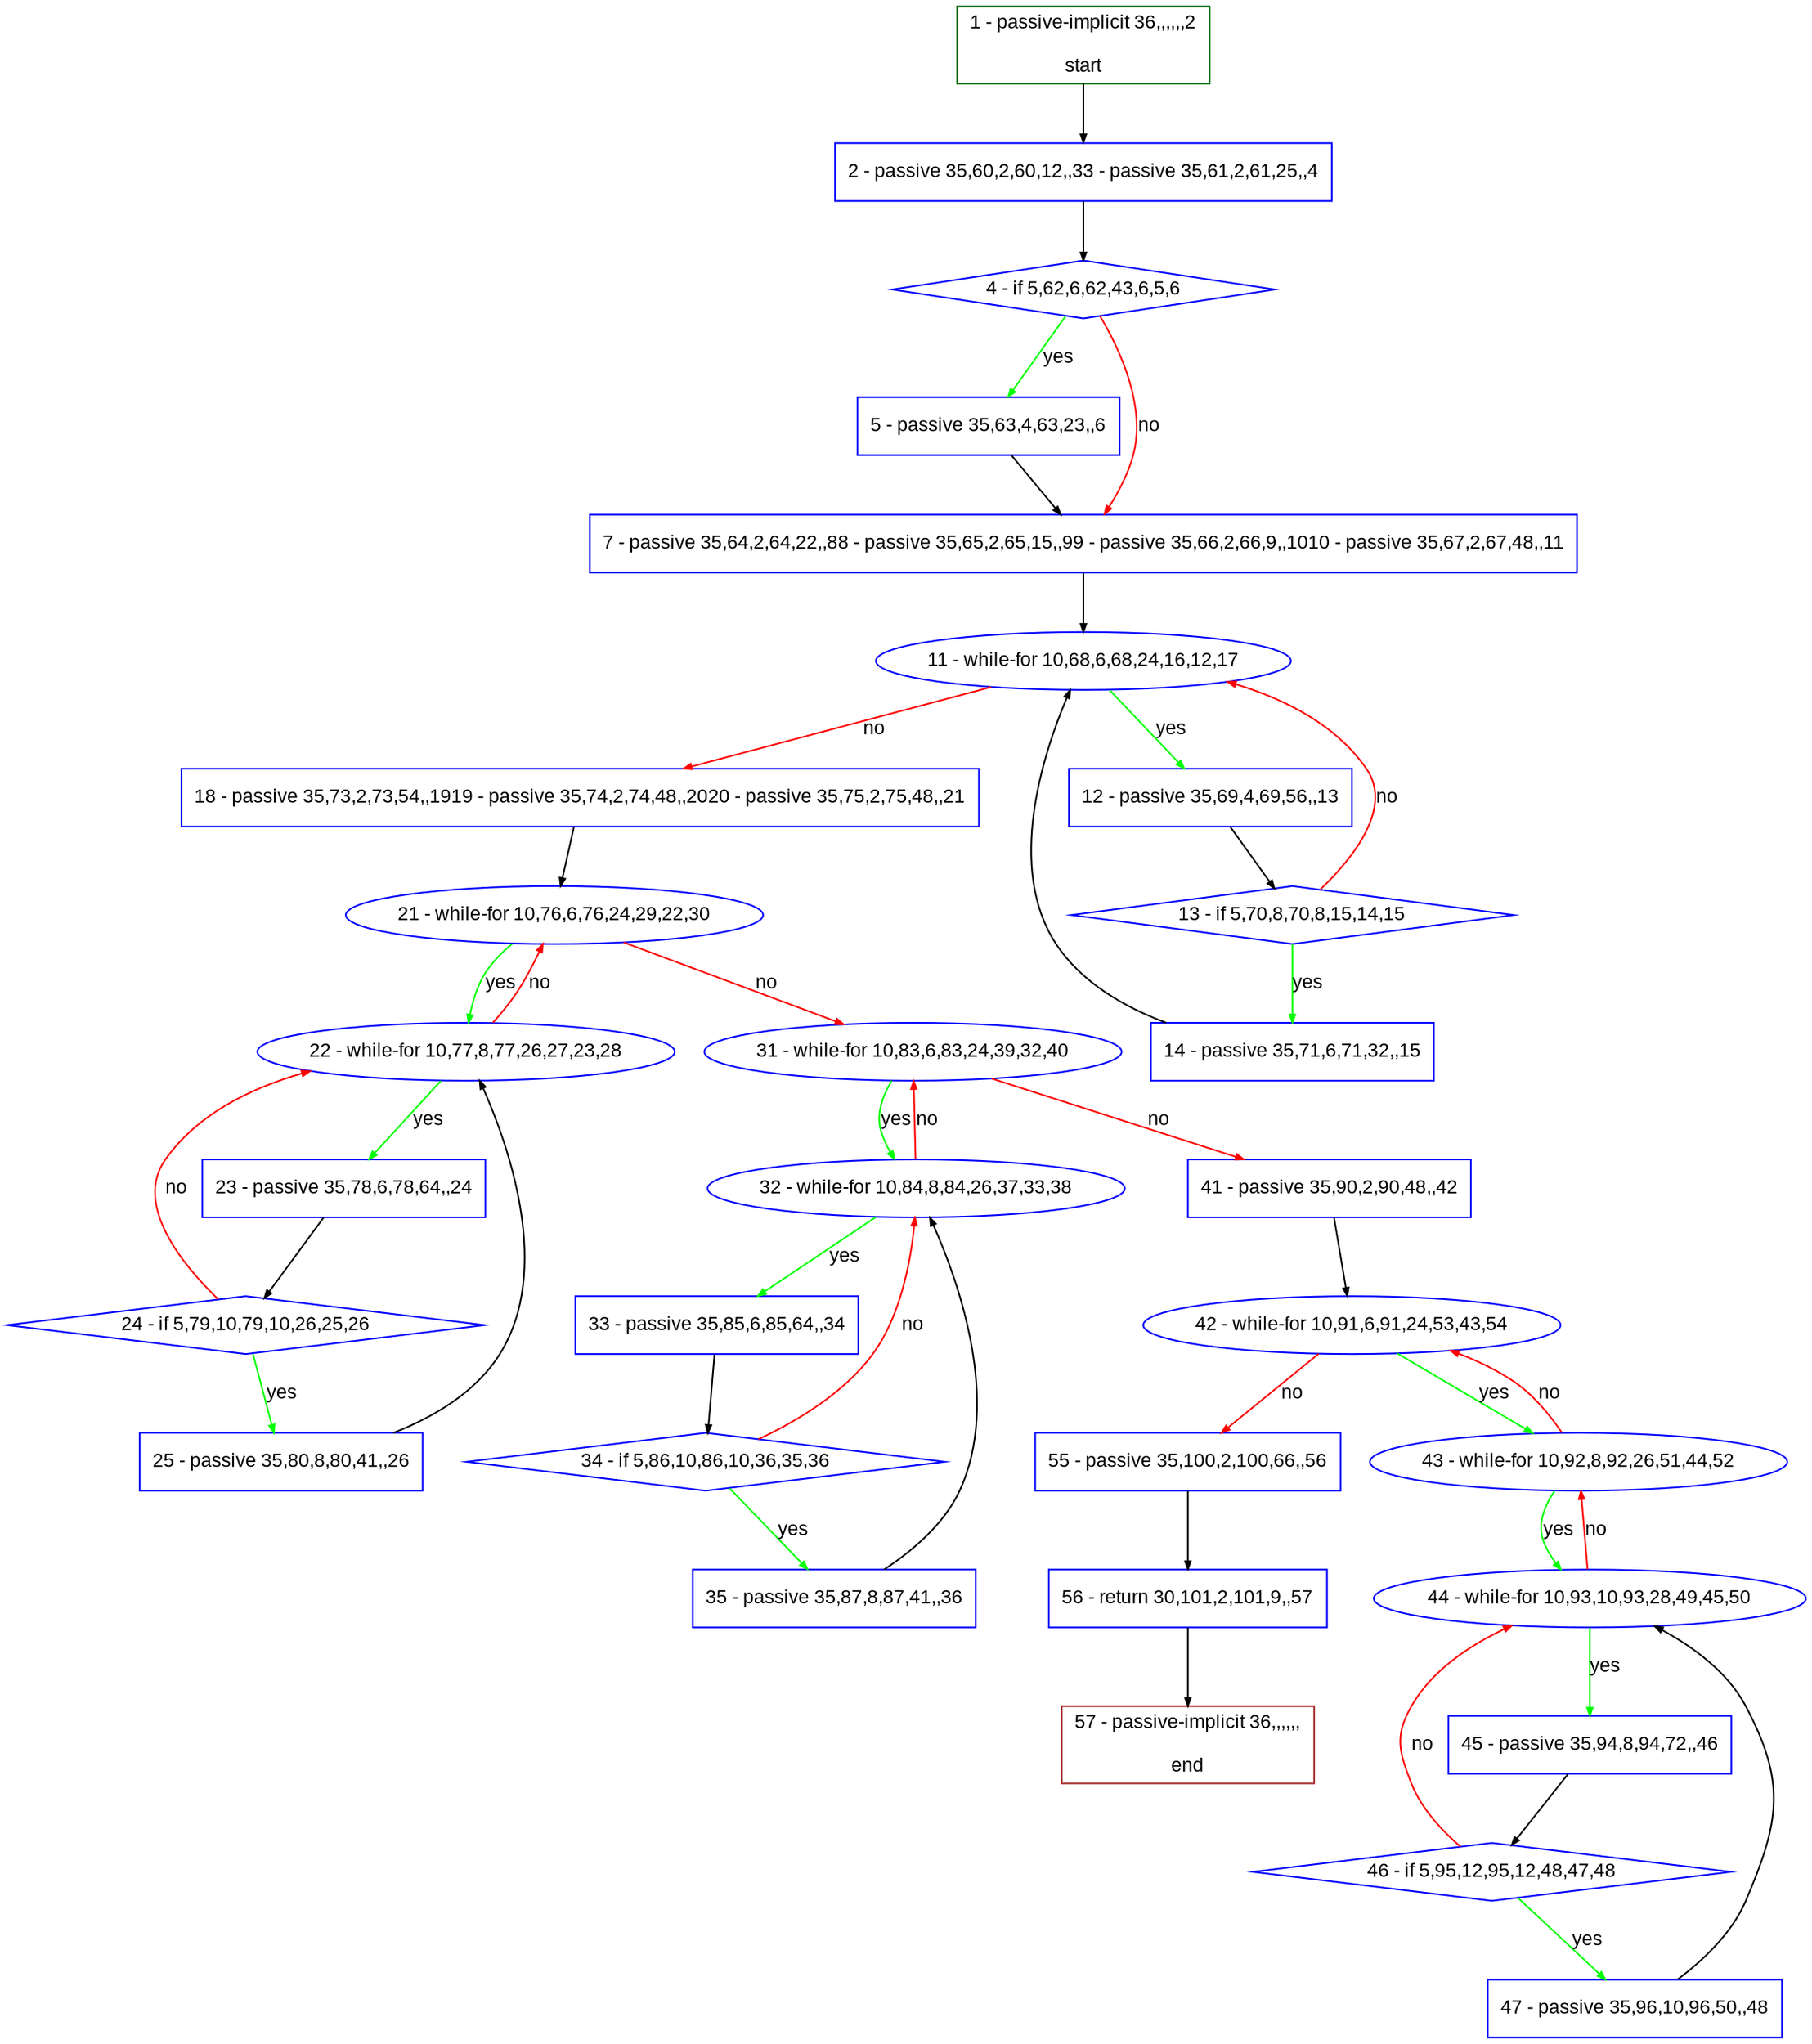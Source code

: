 digraph "" {
  graph [pack="true", label="", fontsize="12", packmode="clust", fontname="Arial", fillcolor="#FFFFCC", bgcolor="white", style="rounded,filled", compound="true"];
  node [node_initialized="no", label="", color="grey", fontsize="12", fillcolor="white", fontname="Arial", style="filled", shape="rectangle", compound="true", fixedsize="false"];
  edge [fontcolor="black", arrowhead="normal", arrowtail="none", arrowsize="0.5", ltail="", label="", color="black", fontsize="12", lhead="", fontname="Arial", dir="forward", compound="true"];
  __N1 [label="2 - passive 35,60,2,60,12,,33 - passive 35,61,2,61,25,,4", color="#0000ff", fillcolor="#ffffff", style="filled", shape="box"];
  __N2 [label="1 - passive-implicit 36,,,,,,2\n\nstart", color="#006400", fillcolor="#ffffff", style="filled", shape="box"];
  __N3 [label="4 - if 5,62,6,62,43,6,5,6", color="#0000ff", fillcolor="#ffffff", style="filled", shape="diamond"];
  __N4 [label="5 - passive 35,63,4,63,23,,6", color="#0000ff", fillcolor="#ffffff", style="filled", shape="box"];
  __N5 [label="7 - passive 35,64,2,64,22,,88 - passive 35,65,2,65,15,,99 - passive 35,66,2,66,9,,1010 - passive 35,67,2,67,48,,11", color="#0000ff", fillcolor="#ffffff", style="filled", shape="box"];
  __N6 [label="11 - while-for 10,68,6,68,24,16,12,17", color="#0000ff", fillcolor="#ffffff", style="filled", shape="oval"];
  __N7 [label="12 - passive 35,69,4,69,56,,13", color="#0000ff", fillcolor="#ffffff", style="filled", shape="box"];
  __N8 [label="18 - passive 35,73,2,73,54,,1919 - passive 35,74,2,74,48,,2020 - passive 35,75,2,75,48,,21", color="#0000ff", fillcolor="#ffffff", style="filled", shape="box"];
  __N9 [label="13 - if 5,70,8,70,8,15,14,15", color="#0000ff", fillcolor="#ffffff", style="filled", shape="diamond"];
  __N10 [label="14 - passive 35,71,6,71,32,,15", color="#0000ff", fillcolor="#ffffff", style="filled", shape="box"];
  __N11 [label="21 - while-for 10,76,6,76,24,29,22,30", color="#0000ff", fillcolor="#ffffff", style="filled", shape="oval"];
  __N12 [label="22 - while-for 10,77,8,77,26,27,23,28", color="#0000ff", fillcolor="#ffffff", style="filled", shape="oval"];
  __N13 [label="31 - while-for 10,83,6,83,24,39,32,40", color="#0000ff", fillcolor="#ffffff", style="filled", shape="oval"];
  __N14 [label="23 - passive 35,78,6,78,64,,24", color="#0000ff", fillcolor="#ffffff", style="filled", shape="box"];
  __N15 [label="24 - if 5,79,10,79,10,26,25,26", color="#0000ff", fillcolor="#ffffff", style="filled", shape="diamond"];
  __N16 [label="25 - passive 35,80,8,80,41,,26", color="#0000ff", fillcolor="#ffffff", style="filled", shape="box"];
  __N17 [label="32 - while-for 10,84,8,84,26,37,33,38", color="#0000ff", fillcolor="#ffffff", style="filled", shape="oval"];
  __N18 [label="41 - passive 35,90,2,90,48,,42", color="#0000ff", fillcolor="#ffffff", style="filled", shape="box"];
  __N19 [label="33 - passive 35,85,6,85,64,,34", color="#0000ff", fillcolor="#ffffff", style="filled", shape="box"];
  __N20 [label="34 - if 5,86,10,86,10,36,35,36", color="#0000ff", fillcolor="#ffffff", style="filled", shape="diamond"];
  __N21 [label="35 - passive 35,87,8,87,41,,36", color="#0000ff", fillcolor="#ffffff", style="filled", shape="box"];
  __N22 [label="42 - while-for 10,91,6,91,24,53,43,54", color="#0000ff", fillcolor="#ffffff", style="filled", shape="oval"];
  __N23 [label="43 - while-for 10,92,8,92,26,51,44,52", color="#0000ff", fillcolor="#ffffff", style="filled", shape="oval"];
  __N24 [label="55 - passive 35,100,2,100,66,,56", color="#0000ff", fillcolor="#ffffff", style="filled", shape="box"];
  __N25 [label="44 - while-for 10,93,10,93,28,49,45,50", color="#0000ff", fillcolor="#ffffff", style="filled", shape="oval"];
  __N26 [label="45 - passive 35,94,8,94,72,,46", color="#0000ff", fillcolor="#ffffff", style="filled", shape="box"];
  __N27 [label="46 - if 5,95,12,95,12,48,47,48", color="#0000ff", fillcolor="#ffffff", style="filled", shape="diamond"];
  __N28 [label="47 - passive 35,96,10,96,50,,48", color="#0000ff", fillcolor="#ffffff", style="filled", shape="box"];
  __N29 [label="56 - return 30,101,2,101,9,,57", color="#0000ff", fillcolor="#ffffff", style="filled", shape="box"];
  __N30 [label="57 - passive-implicit 36,,,,,,\n\nend", color="#a52a2a", fillcolor="#ffffff", style="filled", shape="box"];
  __N2 -> __N1 [arrowhead="normal", arrowtail="none", color="#000000", label="", dir="forward"];
  __N1 -> __N3 [arrowhead="normal", arrowtail="none", color="#000000", label="", dir="forward"];
  __N3 -> __N4 [arrowhead="normal", arrowtail="none", color="#00ff00", label="yes", dir="forward"];
  __N3 -> __N5 [arrowhead="normal", arrowtail="none", color="#ff0000", label="no", dir="forward"];
  __N4 -> __N5 [arrowhead="normal", arrowtail="none", color="#000000", label="", dir="forward"];
  __N5 -> __N6 [arrowhead="normal", arrowtail="none", color="#000000", label="", dir="forward"];
  __N6 -> __N7 [arrowhead="normal", arrowtail="none", color="#00ff00", label="yes", dir="forward"];
  __N6 -> __N8 [arrowhead="normal", arrowtail="none", color="#ff0000", label="no", dir="forward"];
  __N7 -> __N9 [arrowhead="normal", arrowtail="none", color="#000000", label="", dir="forward"];
  __N9 -> __N6 [arrowhead="normal", arrowtail="none", color="#ff0000", label="no", dir="forward"];
  __N9 -> __N10 [arrowhead="normal", arrowtail="none", color="#00ff00", label="yes", dir="forward"];
  __N10 -> __N6 [arrowhead="normal", arrowtail="none", color="#000000", label="", dir="forward"];
  __N8 -> __N11 [arrowhead="normal", arrowtail="none", color="#000000", label="", dir="forward"];
  __N11 -> __N12 [arrowhead="normal", arrowtail="none", color="#00ff00", label="yes", dir="forward"];
  __N12 -> __N11 [arrowhead="normal", arrowtail="none", color="#ff0000", label="no", dir="forward"];
  __N11 -> __N13 [arrowhead="normal", arrowtail="none", color="#ff0000", label="no", dir="forward"];
  __N12 -> __N14 [arrowhead="normal", arrowtail="none", color="#00ff00", label="yes", dir="forward"];
  __N14 -> __N15 [arrowhead="normal", arrowtail="none", color="#000000", label="", dir="forward"];
  __N15 -> __N12 [arrowhead="normal", arrowtail="none", color="#ff0000", label="no", dir="forward"];
  __N15 -> __N16 [arrowhead="normal", arrowtail="none", color="#00ff00", label="yes", dir="forward"];
  __N16 -> __N12 [arrowhead="normal", arrowtail="none", color="#000000", label="", dir="forward"];
  __N13 -> __N17 [arrowhead="normal", arrowtail="none", color="#00ff00", label="yes", dir="forward"];
  __N17 -> __N13 [arrowhead="normal", arrowtail="none", color="#ff0000", label="no", dir="forward"];
  __N13 -> __N18 [arrowhead="normal", arrowtail="none", color="#ff0000", label="no", dir="forward"];
  __N17 -> __N19 [arrowhead="normal", arrowtail="none", color="#00ff00", label="yes", dir="forward"];
  __N19 -> __N20 [arrowhead="normal", arrowtail="none", color="#000000", label="", dir="forward"];
  __N20 -> __N17 [arrowhead="normal", arrowtail="none", color="#ff0000", label="no", dir="forward"];
  __N20 -> __N21 [arrowhead="normal", arrowtail="none", color="#00ff00", label="yes", dir="forward"];
  __N21 -> __N17 [arrowhead="normal", arrowtail="none", color="#000000", label="", dir="forward"];
  __N18 -> __N22 [arrowhead="normal", arrowtail="none", color="#000000", label="", dir="forward"];
  __N22 -> __N23 [arrowhead="normal", arrowtail="none", color="#00ff00", label="yes", dir="forward"];
  __N23 -> __N22 [arrowhead="normal", arrowtail="none", color="#ff0000", label="no", dir="forward"];
  __N22 -> __N24 [arrowhead="normal", arrowtail="none", color="#ff0000", label="no", dir="forward"];
  __N23 -> __N25 [arrowhead="normal", arrowtail="none", color="#00ff00", label="yes", dir="forward"];
  __N25 -> __N23 [arrowhead="normal", arrowtail="none", color="#ff0000", label="no", dir="forward"];
  __N25 -> __N26 [arrowhead="normal", arrowtail="none", color="#00ff00", label="yes", dir="forward"];
  __N26 -> __N27 [arrowhead="normal", arrowtail="none", color="#000000", label="", dir="forward"];
  __N27 -> __N25 [arrowhead="normal", arrowtail="none", color="#ff0000", label="no", dir="forward"];
  __N27 -> __N28 [arrowhead="normal", arrowtail="none", color="#00ff00", label="yes", dir="forward"];
  __N28 -> __N25 [arrowhead="normal", arrowtail="none", color="#000000", label="", dir="forward"];
  __N24 -> __N29 [arrowhead="normal", arrowtail="none", color="#000000", label="", dir="forward"];
  __N29 -> __N30 [arrowhead="normal", arrowtail="none", color="#000000", label="", dir="forward"];
}
